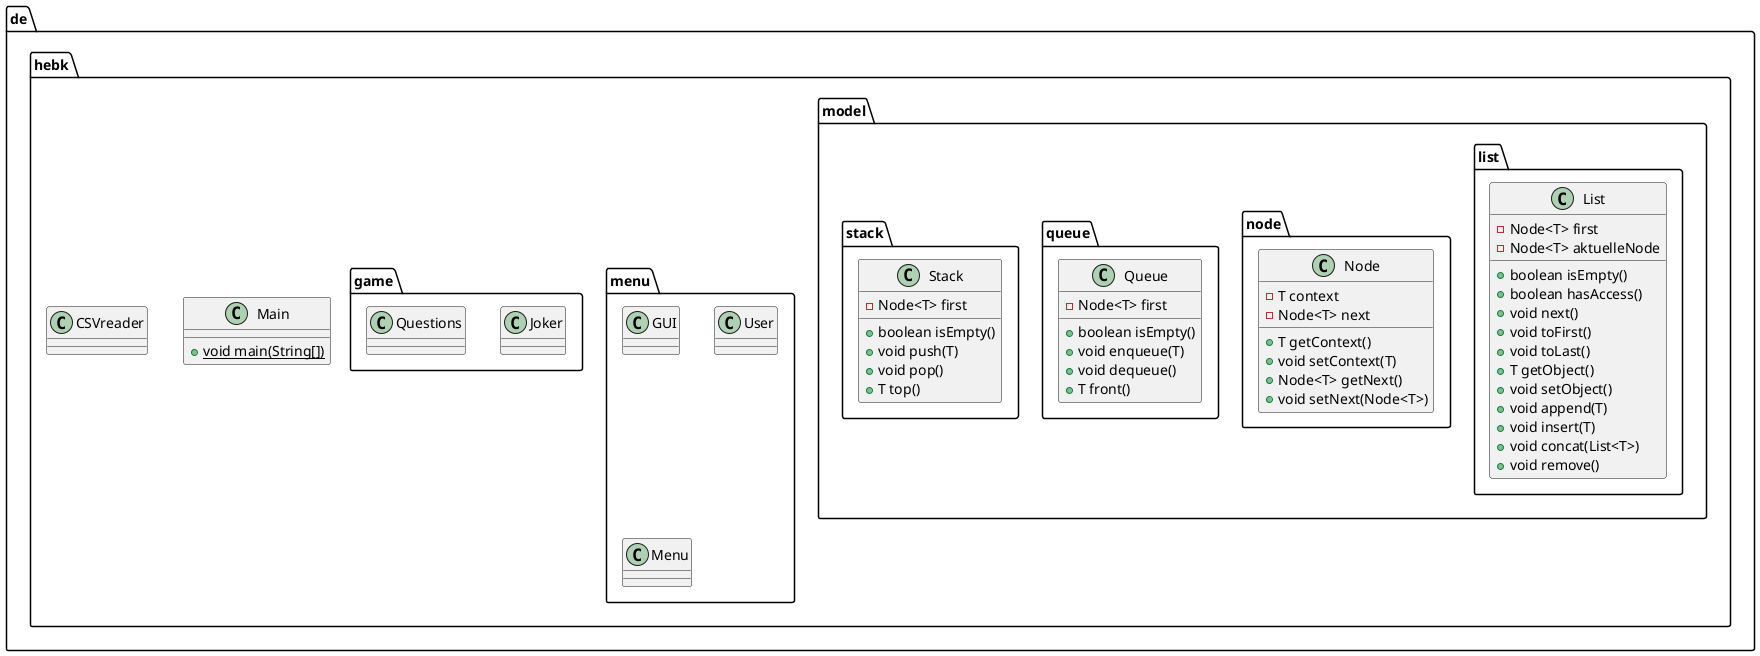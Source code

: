 @startuml
'https://plantuml.com/class-diagram
/'
abstract class AbstractList
abstract AbstractCollection
interface List
interface Collection

List <|-- AbstractList
Collection <|-- AbstractCollection

Collection <|- List
AbstractCollection <|- AbstractList
AbstractList <|-- ArrayList

class ArrayList {
Object[] elementData
size()
}

enum TimeUnit {
DAYS
HOURS
MINUTES
}
'/

class de.hebk.model.list.List {
- Node<T> first
- Node<T> aktuelleNode
+ boolean isEmpty()
+ boolean hasAccess()
+ void next()
+ void toFirst()
+ void toLast()
+ T getObject()
+ void setObject()
+ void append(T)
+ void insert(T)
+ void concat(List<T>)
+ void remove()
}

class de.hebk.model.node.Node {
- T context
- Node<T> next
+ T getContext()
+ void setContext(T)
+ Node<T> getNext()
+ void setNext(Node<T>)
}

class de.hebk.model.queue.Queue {
- Node<T> first
+ boolean isEmpty()
+ void enqueue(T)
+ void dequeue()
+ T front()
}
class de.hebk.model.stack.Stack {
- Node<T> first
+ boolean isEmpty()
+ void push(T)
+ void pop()
+ T top()
}
class de.hebk.Main {
+ {static} void main(String[])
}

class de.hebk.menu.GUI{

}

class de.hebk.game.Joker{

}

class de.hebk.game.Questions{

}

class de.hebk.menu.User{

}

class de.hebk.CSVreader{

}

class de.hebk.menu.Menu{

}

@enduml